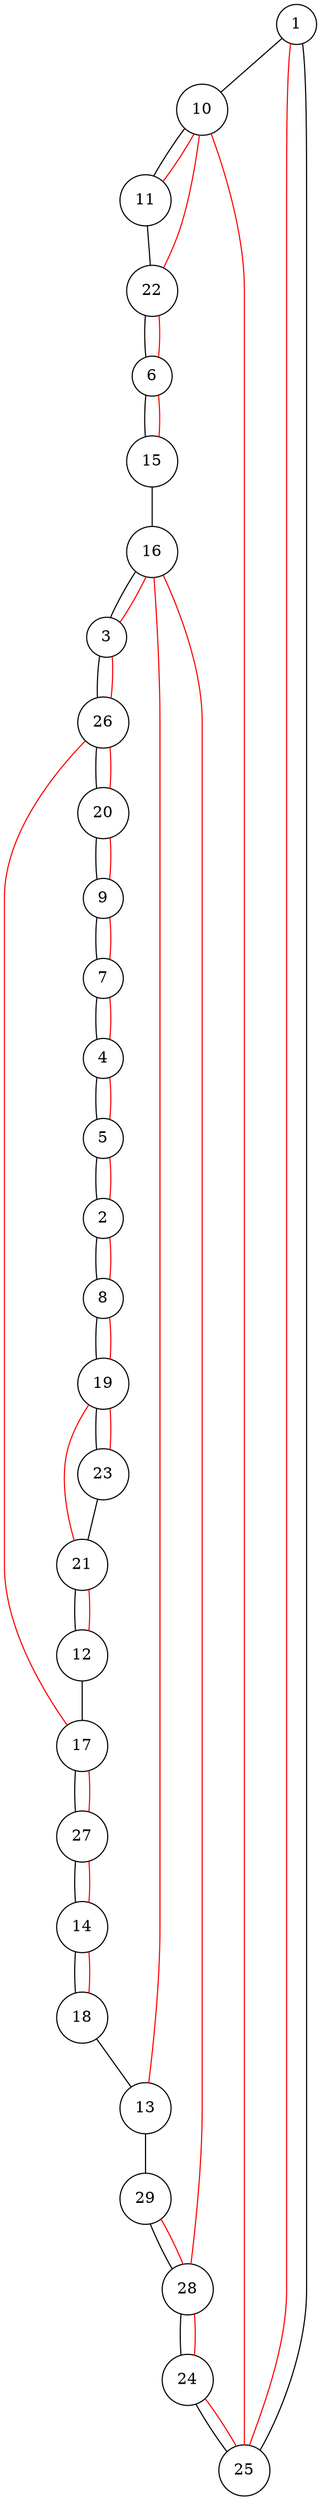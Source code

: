 graph random1012484 {
	node [shape=circle fillcolor=white]
	1 [ pos = "0.667158,3.291296!"]
	2 [ pos = "17.711670,14.948317!"]
	3 [ pos = "8.457189,7.426452!"]
	4 [ pos = "20.000000,12.982976!"]
	5 [ pos = "19.648191,15.435664!"]
	6 [ pos = "3.204100,11.130648!"]
	7 [ pos = "18.055529,12.025427!"]
	8 [ pos = "13.760635,15.675307!"]
	9 [ pos = "16.573455,9.454567!"]
	10 [ pos = "2.087824,7.511968!"]
	11 [ pos = "4.439135,8.397395!"]
	12 [ pos = "13.074147,19.931845!"]
	13 [ pos = "8.711208,2.990664!"]
	14 [ pos = "14.859308,3.850754!"]
	15 [ pos = "3.377204,11.441336!"]
	16 [ pos = "8.033593,4.044362!"]
	17 [ pos = "14.732632,4.742245!"]
	18 [ pos = "18.992679,2.186805!"]
	19 [ pos = "12.168697,17.989661!"]
	20 [ pos = "15.169780,10.813870!"]
	21 [ pos = "12.422308,18.373880!"]
	22 [ pos = "0.941501,9.474820!"]
	23 [ pos = "9.396290,14.702136!"]
	24 [ pos = "4.147110,4.966727!"]
	25 [ pos = "3.153685,6.234934!"]
	26 [ pos = "12.478694,7.592820!"]
	27 [ pos = "14.632329,4.549824!"]
	28 [ pos = "6.521647,2.340520!"]
	29 [ pos = "7.540489,0.377938!"]

	29 -- 28 [color = black]
	28 -- 24 [color = black]
	24 -- 25 [color = black]
	25 -- 1 [color = black]
	1 -- 10 [color = black]
	10 -- 11 [color = black]
	11 -- 22 [color = black]
	22 -- 6 [color = black]
	6 -- 15 [color = black]
	15 -- 16 [color = black]
	16 -- 3 [color = black]
	3 -- 26 [color = black]
	26 -- 20 [color = black]
	20 -- 9 [color = black]
	9 -- 7 [color = black]
	7 -- 4 [color = black]
	4 -- 5 [color = black]
	5 -- 2 [color = black]
	2 -- 8 [color = black]
	8 -- 19 [color = black]
	19 -- 23 [color = black]
	23 -- 21 [color = black]
	21 -- 12 [color = black]
	12 -- 17 [color = black]
	17 -- 27 [color = black]
	27 -- 14 [color = black]
	14 -- 18 [color = black]
	18 -- 13 [color = black]
	13 -- 29 [color = black]
	1 -- 25 [color = red]
	2 -- 5 [color = red]
	2 -- 8 [color = red]
	3 -- 16 [color = red]
	3 -- 26 [color = red]
	4 -- 7 [color = red]
	4 -- 5 [color = red]
	6 -- 15 [color = red]
	6 -- 22 [color = red]
	7 -- 9 [color = red]
	8 -- 19 [color = red]
	9 -- 20 [color = red]
	10 -- 25 [color = red]
	10 -- 22 [color = red]
	10 -- 11 [color = red]
	12 -- 21 [color = red]
	13 -- 16 [color = red]
	14 -- 27 [color = red]
	14 -- 18 [color = red]
	16 -- 28 [color = red]
	17 -- 27 [color = red]
	17 -- 26 [color = red]
	19 -- 21 [color = red]
	19 -- 23 [color = red]
	20 -- 26 [color = red]
	24 -- 25 [color = red]
	24 -- 28 [color = red]
	28 -- 29 [color = red]
}